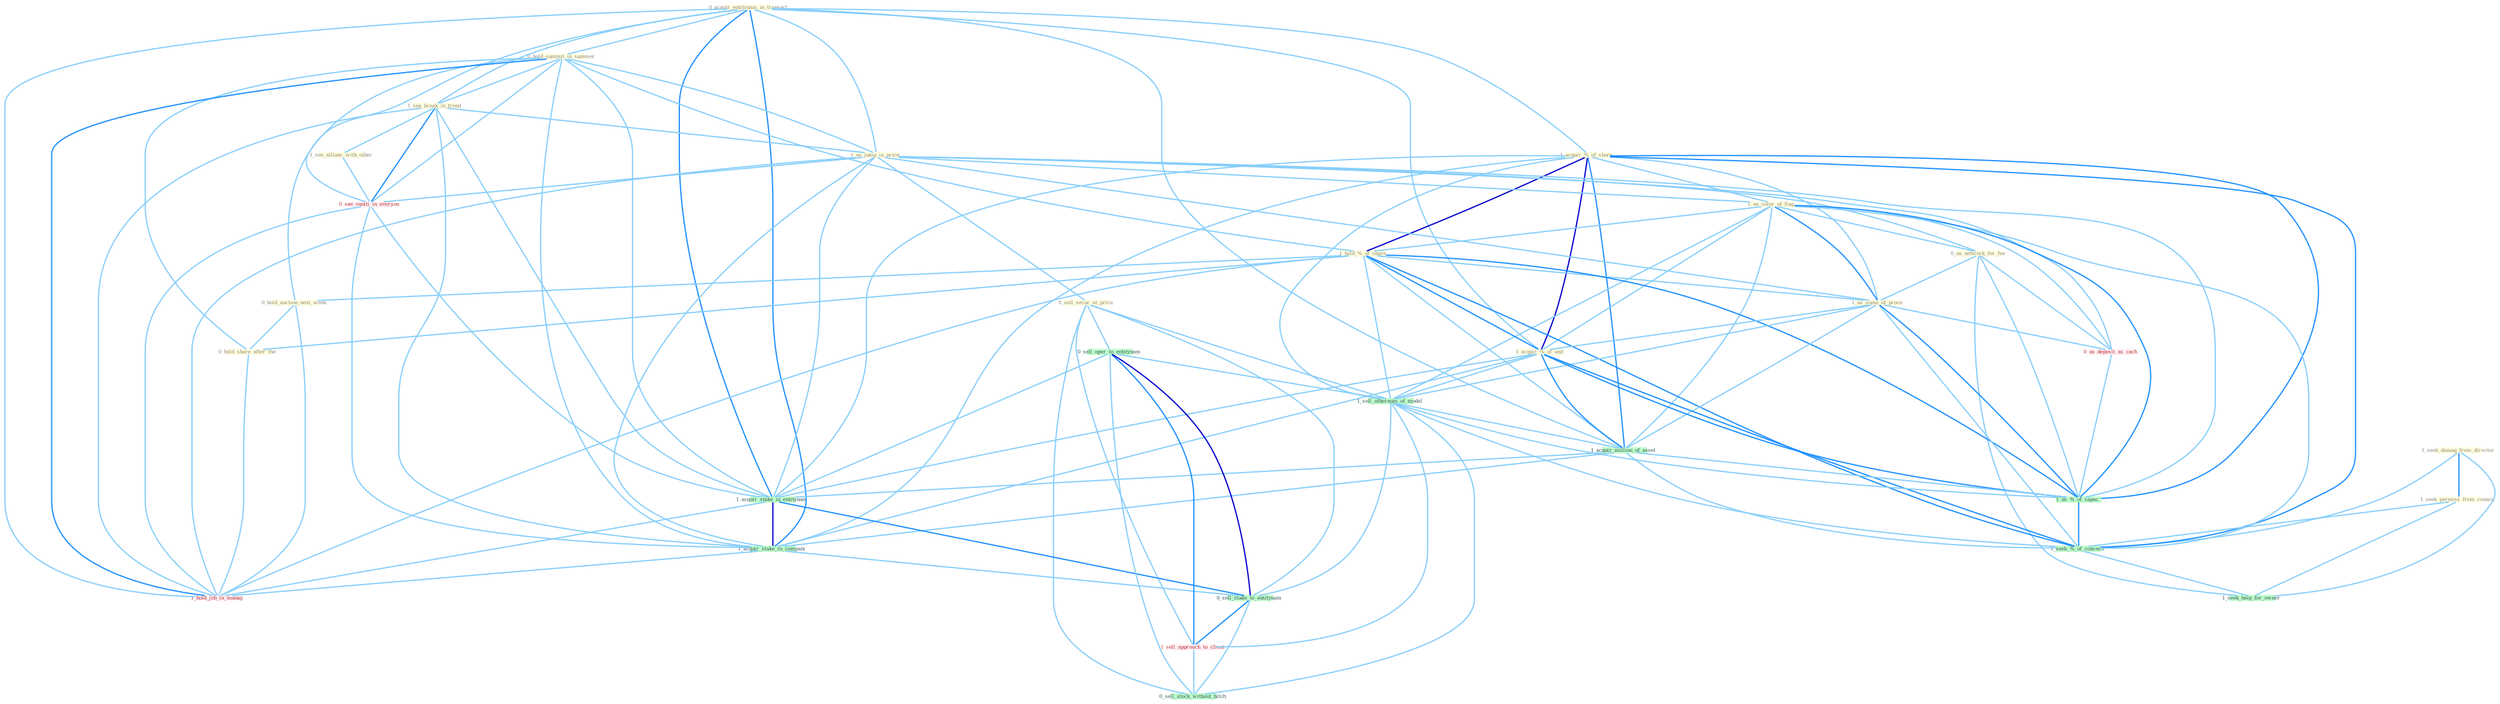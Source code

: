 Graph G{ 
    node
    [shape=polygon,style=filled,width=.5,height=.06,color="#BDFCC9",fixedsize=true,fontsize=4,
    fontcolor="#2f4f4f"];
    {node
    [color="#ffffe0", fontcolor="#8b7d6b"] "0_acquir_entitynam_in_transact " "1_seek_damag_from_director " "0_hold_summit_in_summer " "1_acquir_%_of_share " "1_see_break_in_trend " "1_see_allianc_with_other " "1_us_jump_in_price " "1_seek_permiss_from_council " "1_us_color_of_flag " "0_us_network_for_fee " "1_hold_%_of_share " "0_sell_secur_at_price " "1_us_some_of_proce " "0_hold_auction_next_week " "1_acquir_%_of_unit " "0_hold_share_after_the "}
{node [color="#fff0f5", fontcolor="#b22222"] "0_see_vaniti_in_everyon " "0_us_deposit_as_cach " "1_sell_approach_to_client " "1_hold_job_in_manag "}
edge [color="#B0E2FF"];

	"0_acquir_entitynam_in_transact " -- "0_hold_summit_in_summer " [w="1", color="#87cefa" ];
	"0_acquir_entitynam_in_transact " -- "1_acquir_%_of_share " [w="1", color="#87cefa" ];
	"0_acquir_entitynam_in_transact " -- "1_see_break_in_trend " [w="1", color="#87cefa" ];
	"0_acquir_entitynam_in_transact " -- "1_us_jump_in_price " [w="1", color="#87cefa" ];
	"0_acquir_entitynam_in_transact " -- "1_acquir_%_of_unit " [w="1", color="#87cefa" ];
	"0_acquir_entitynam_in_transact " -- "0_see_vaniti_in_everyon " [w="1", color="#87cefa" ];
	"0_acquir_entitynam_in_transact " -- "1_acquir_million_of_asset " [w="1", color="#87cefa" ];
	"0_acquir_entitynam_in_transact " -- "1_acquir_stake_in_entitynam " [w="2", color="#1e90ff" , len=0.8];
	"0_acquir_entitynam_in_transact " -- "1_acquir_stake_in_compani " [w="2", color="#1e90ff" , len=0.8];
	"0_acquir_entitynam_in_transact " -- "1_hold_job_in_manag " [w="1", color="#87cefa" ];
	"1_seek_damag_from_director " -- "1_seek_permiss_from_council " [w="2", color="#1e90ff" , len=0.8];
	"1_seek_damag_from_director " -- "1_seek_%_of_concern " [w="1", color="#87cefa" ];
	"1_seek_damag_from_director " -- "1_seek_help_for_owner " [w="1", color="#87cefa" ];
	"0_hold_summit_in_summer " -- "1_see_break_in_trend " [w="1", color="#87cefa" ];
	"0_hold_summit_in_summer " -- "1_us_jump_in_price " [w="1", color="#87cefa" ];
	"0_hold_summit_in_summer " -- "1_hold_%_of_share " [w="1", color="#87cefa" ];
	"0_hold_summit_in_summer " -- "0_hold_auction_next_week " [w="1", color="#87cefa" ];
	"0_hold_summit_in_summer " -- "0_hold_share_after_the " [w="1", color="#87cefa" ];
	"0_hold_summit_in_summer " -- "0_see_vaniti_in_everyon " [w="1", color="#87cefa" ];
	"0_hold_summit_in_summer " -- "1_acquir_stake_in_entitynam " [w="1", color="#87cefa" ];
	"0_hold_summit_in_summer " -- "1_acquir_stake_in_compani " [w="1", color="#87cefa" ];
	"0_hold_summit_in_summer " -- "1_hold_job_in_manag " [w="2", color="#1e90ff" , len=0.8];
	"1_acquir_%_of_share " -- "1_us_color_of_flag " [w="1", color="#87cefa" ];
	"1_acquir_%_of_share " -- "1_hold_%_of_share " [w="3", color="#0000cd" , len=0.6];
	"1_acquir_%_of_share " -- "1_us_some_of_proce " [w="1", color="#87cefa" ];
	"1_acquir_%_of_share " -- "1_acquir_%_of_unit " [w="3", color="#0000cd" , len=0.6];
	"1_acquir_%_of_share " -- "1_sell_othernum_of_model " [w="1", color="#87cefa" ];
	"1_acquir_%_of_share " -- "1_acquir_million_of_asset " [w="2", color="#1e90ff" , len=0.8];
	"1_acquir_%_of_share " -- "1_acquir_stake_in_entitynam " [w="1", color="#87cefa" ];
	"1_acquir_%_of_share " -- "1_acquir_stake_in_compani " [w="1", color="#87cefa" ];
	"1_acquir_%_of_share " -- "1_us_%_of_capac " [w="2", color="#1e90ff" , len=0.8];
	"1_acquir_%_of_share " -- "1_seek_%_of_concern " [w="2", color="#1e90ff" , len=0.8];
	"1_see_break_in_trend " -- "1_see_allianc_with_other " [w="1", color="#87cefa" ];
	"1_see_break_in_trend " -- "1_us_jump_in_price " [w="1", color="#87cefa" ];
	"1_see_break_in_trend " -- "0_see_vaniti_in_everyon " [w="2", color="#1e90ff" , len=0.8];
	"1_see_break_in_trend " -- "1_acquir_stake_in_entitynam " [w="1", color="#87cefa" ];
	"1_see_break_in_trend " -- "1_acquir_stake_in_compani " [w="1", color="#87cefa" ];
	"1_see_break_in_trend " -- "1_hold_job_in_manag " [w="1", color="#87cefa" ];
	"1_see_allianc_with_other " -- "0_see_vaniti_in_everyon " [w="1", color="#87cefa" ];
	"1_us_jump_in_price " -- "1_us_color_of_flag " [w="1", color="#87cefa" ];
	"1_us_jump_in_price " -- "0_us_network_for_fee " [w="1", color="#87cefa" ];
	"1_us_jump_in_price " -- "0_sell_secur_at_price " [w="1", color="#87cefa" ];
	"1_us_jump_in_price " -- "1_us_some_of_proce " [w="1", color="#87cefa" ];
	"1_us_jump_in_price " -- "0_see_vaniti_in_everyon " [w="1", color="#87cefa" ];
	"1_us_jump_in_price " -- "0_us_deposit_as_cach " [w="1", color="#87cefa" ];
	"1_us_jump_in_price " -- "1_acquir_stake_in_entitynam " [w="1", color="#87cefa" ];
	"1_us_jump_in_price " -- "1_acquir_stake_in_compani " [w="1", color="#87cefa" ];
	"1_us_jump_in_price " -- "1_us_%_of_capac " [w="1", color="#87cefa" ];
	"1_us_jump_in_price " -- "1_hold_job_in_manag " [w="1", color="#87cefa" ];
	"1_seek_permiss_from_council " -- "1_seek_%_of_concern " [w="1", color="#87cefa" ];
	"1_seek_permiss_from_council " -- "1_seek_help_for_owner " [w="1", color="#87cefa" ];
	"1_us_color_of_flag " -- "0_us_network_for_fee " [w="1", color="#87cefa" ];
	"1_us_color_of_flag " -- "1_hold_%_of_share " [w="1", color="#87cefa" ];
	"1_us_color_of_flag " -- "1_us_some_of_proce " [w="2", color="#1e90ff" , len=0.8];
	"1_us_color_of_flag " -- "1_acquir_%_of_unit " [w="1", color="#87cefa" ];
	"1_us_color_of_flag " -- "1_sell_othernum_of_model " [w="1", color="#87cefa" ];
	"1_us_color_of_flag " -- "1_acquir_million_of_asset " [w="1", color="#87cefa" ];
	"1_us_color_of_flag " -- "0_us_deposit_as_cach " [w="1", color="#87cefa" ];
	"1_us_color_of_flag " -- "1_us_%_of_capac " [w="2", color="#1e90ff" , len=0.8];
	"1_us_color_of_flag " -- "1_seek_%_of_concern " [w="1", color="#87cefa" ];
	"0_us_network_for_fee " -- "1_us_some_of_proce " [w="1", color="#87cefa" ];
	"0_us_network_for_fee " -- "0_us_deposit_as_cach " [w="1", color="#87cefa" ];
	"0_us_network_for_fee " -- "1_us_%_of_capac " [w="1", color="#87cefa" ];
	"0_us_network_for_fee " -- "1_seek_help_for_owner " [w="1", color="#87cefa" ];
	"1_hold_%_of_share " -- "1_us_some_of_proce " [w="1", color="#87cefa" ];
	"1_hold_%_of_share " -- "0_hold_auction_next_week " [w="1", color="#87cefa" ];
	"1_hold_%_of_share " -- "1_acquir_%_of_unit " [w="2", color="#1e90ff" , len=0.8];
	"1_hold_%_of_share " -- "0_hold_share_after_the " [w="1", color="#87cefa" ];
	"1_hold_%_of_share " -- "1_sell_othernum_of_model " [w="1", color="#87cefa" ];
	"1_hold_%_of_share " -- "1_acquir_million_of_asset " [w="1", color="#87cefa" ];
	"1_hold_%_of_share " -- "1_us_%_of_capac " [w="2", color="#1e90ff" , len=0.8];
	"1_hold_%_of_share " -- "1_hold_job_in_manag " [w="1", color="#87cefa" ];
	"1_hold_%_of_share " -- "1_seek_%_of_concern " [w="2", color="#1e90ff" , len=0.8];
	"0_sell_secur_at_price " -- "0_sell_oper_to_entitynam " [w="1", color="#87cefa" ];
	"0_sell_secur_at_price " -- "1_sell_othernum_of_model " [w="1", color="#87cefa" ];
	"0_sell_secur_at_price " -- "0_sell_stake_to_entitynam " [w="1", color="#87cefa" ];
	"0_sell_secur_at_price " -- "1_sell_approach_to_client " [w="1", color="#87cefa" ];
	"0_sell_secur_at_price " -- "0_sell_stock_without_hitch " [w="1", color="#87cefa" ];
	"1_us_some_of_proce " -- "1_acquir_%_of_unit " [w="1", color="#87cefa" ];
	"1_us_some_of_proce " -- "1_sell_othernum_of_model " [w="1", color="#87cefa" ];
	"1_us_some_of_proce " -- "1_acquir_million_of_asset " [w="1", color="#87cefa" ];
	"1_us_some_of_proce " -- "0_us_deposit_as_cach " [w="1", color="#87cefa" ];
	"1_us_some_of_proce " -- "1_us_%_of_capac " [w="2", color="#1e90ff" , len=0.8];
	"1_us_some_of_proce " -- "1_seek_%_of_concern " [w="1", color="#87cefa" ];
	"0_hold_auction_next_week " -- "0_hold_share_after_the " [w="1", color="#87cefa" ];
	"0_hold_auction_next_week " -- "1_hold_job_in_manag " [w="1", color="#87cefa" ];
	"1_acquir_%_of_unit " -- "1_sell_othernum_of_model " [w="1", color="#87cefa" ];
	"1_acquir_%_of_unit " -- "1_acquir_million_of_asset " [w="2", color="#1e90ff" , len=0.8];
	"1_acquir_%_of_unit " -- "1_acquir_stake_in_entitynam " [w="1", color="#87cefa" ];
	"1_acquir_%_of_unit " -- "1_acquir_stake_in_compani " [w="1", color="#87cefa" ];
	"1_acquir_%_of_unit " -- "1_us_%_of_capac " [w="2", color="#1e90ff" , len=0.8];
	"1_acquir_%_of_unit " -- "1_seek_%_of_concern " [w="2", color="#1e90ff" , len=0.8];
	"0_hold_share_after_the " -- "1_hold_job_in_manag " [w="1", color="#87cefa" ];
	"0_sell_oper_to_entitynam " -- "1_sell_othernum_of_model " [w="1", color="#87cefa" ];
	"0_sell_oper_to_entitynam " -- "1_acquir_stake_in_entitynam " [w="1", color="#87cefa" ];
	"0_sell_oper_to_entitynam " -- "0_sell_stake_to_entitynam " [w="3", color="#0000cd" , len=0.6];
	"0_sell_oper_to_entitynam " -- "1_sell_approach_to_client " [w="2", color="#1e90ff" , len=0.8];
	"0_sell_oper_to_entitynam " -- "0_sell_stock_without_hitch " [w="1", color="#87cefa" ];
	"1_sell_othernum_of_model " -- "1_acquir_million_of_asset " [w="1", color="#87cefa" ];
	"1_sell_othernum_of_model " -- "0_sell_stake_to_entitynam " [w="1", color="#87cefa" ];
	"1_sell_othernum_of_model " -- "1_us_%_of_capac " [w="1", color="#87cefa" ];
	"1_sell_othernum_of_model " -- "1_sell_approach_to_client " [w="1", color="#87cefa" ];
	"1_sell_othernum_of_model " -- "0_sell_stock_without_hitch " [w="1", color="#87cefa" ];
	"1_sell_othernum_of_model " -- "1_seek_%_of_concern " [w="1", color="#87cefa" ];
	"0_see_vaniti_in_everyon " -- "1_acquir_stake_in_entitynam " [w="1", color="#87cefa" ];
	"0_see_vaniti_in_everyon " -- "1_acquir_stake_in_compani " [w="1", color="#87cefa" ];
	"0_see_vaniti_in_everyon " -- "1_hold_job_in_manag " [w="1", color="#87cefa" ];
	"1_acquir_million_of_asset " -- "1_acquir_stake_in_entitynam " [w="1", color="#87cefa" ];
	"1_acquir_million_of_asset " -- "1_acquir_stake_in_compani " [w="1", color="#87cefa" ];
	"1_acquir_million_of_asset " -- "1_us_%_of_capac " [w="1", color="#87cefa" ];
	"1_acquir_million_of_asset " -- "1_seek_%_of_concern " [w="1", color="#87cefa" ];
	"0_us_deposit_as_cach " -- "1_us_%_of_capac " [w="1", color="#87cefa" ];
	"1_acquir_stake_in_entitynam " -- "1_acquir_stake_in_compani " [w="3", color="#0000cd" , len=0.6];
	"1_acquir_stake_in_entitynam " -- "0_sell_stake_to_entitynam " [w="2", color="#1e90ff" , len=0.8];
	"1_acquir_stake_in_entitynam " -- "1_hold_job_in_manag " [w="1", color="#87cefa" ];
	"1_acquir_stake_in_compani " -- "0_sell_stake_to_entitynam " [w="1", color="#87cefa" ];
	"1_acquir_stake_in_compani " -- "1_hold_job_in_manag " [w="1", color="#87cefa" ];
	"0_sell_stake_to_entitynam " -- "1_sell_approach_to_client " [w="2", color="#1e90ff" , len=0.8];
	"0_sell_stake_to_entitynam " -- "0_sell_stock_without_hitch " [w="1", color="#87cefa" ];
	"1_us_%_of_capac " -- "1_seek_%_of_concern " [w="2", color="#1e90ff" , len=0.8];
	"1_sell_approach_to_client " -- "0_sell_stock_without_hitch " [w="1", color="#87cefa" ];
	"1_seek_%_of_concern " -- "1_seek_help_for_owner " [w="1", color="#87cefa" ];
}